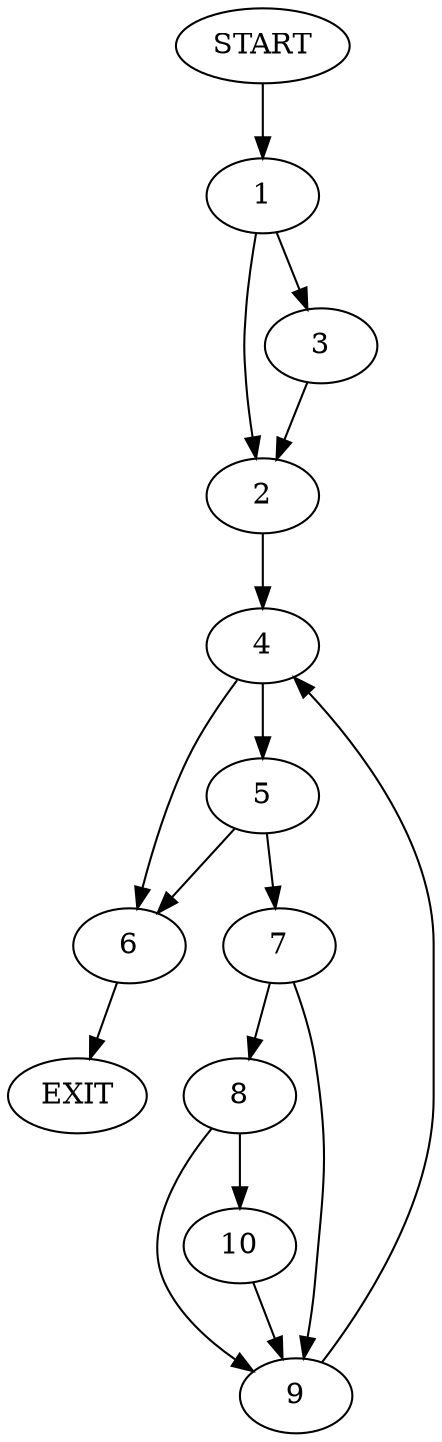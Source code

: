 digraph {
0 [label="START"]
11 [label="EXIT"]
0 -> 1
1 -> 2
1 -> 3
3 -> 2
2 -> 4
4 -> 5
4 -> 6
5 -> 7
5 -> 6
6 -> 11
7 -> 8
7 -> 9
8 -> 10
8 -> 9
9 -> 4
10 -> 9
}
